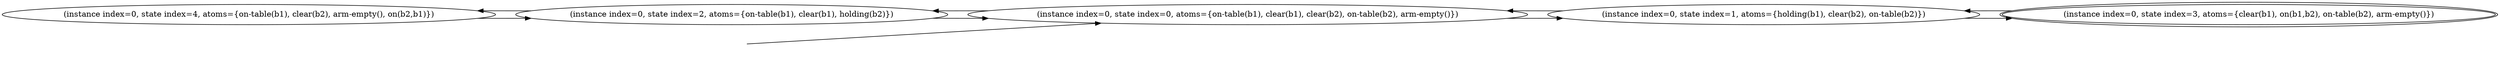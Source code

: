 digraph {
rankdir="LR"
s4[label="(instance index=0, state index=4, atoms={on-table(b1), clear(b2), arm-empty(), on(b2,b1)})"]
s2[label="(instance index=0, state index=2, atoms={on-table(b1), clear(b1), holding(b2)})"]
s0[label="(instance index=0, state index=0, atoms={on-table(b1), clear(b1), clear(b2), on-table(b2), arm-empty()})"]
s1[label="(instance index=0, state index=1, atoms={holding(b1), clear(b2), on-table(b2)})"]
s3[peripheries=2,label="(instance index=0, state index=3, atoms={clear(b1), on(b1,b2), on-table(b2), arm-empty()})"]
Dangling [ label = "", style = invis ]
{ rank = same; Dangling }
Dangling -> s0
{ rank = same; s0}
{ rank = same; s2}
{ rank = same; s0}
{ rank = same; s1}
{ rank = same; s3}
{
s4->s2
}
{
s2->s4
s2->s0
}
{
s0->s2
s0->s1
}
{
s1->s3
s1->s0
}
{
s3->s1
}
}
